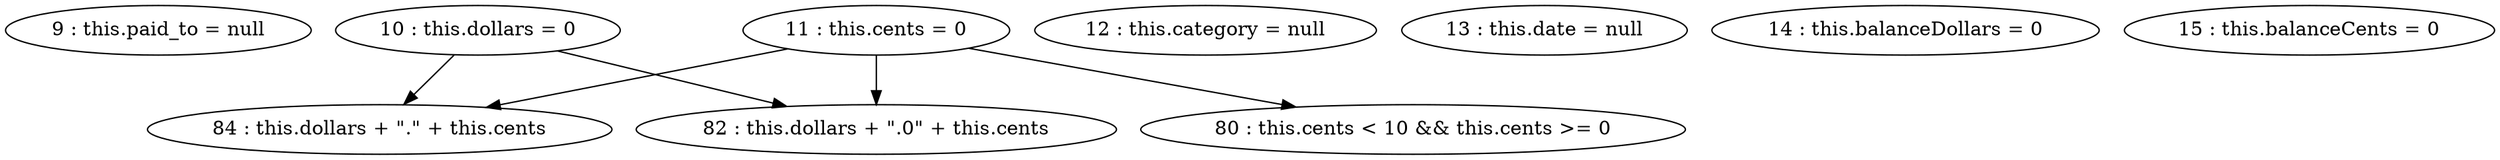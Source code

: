 digraph G {
"9 : this.paid_to = null"
"10 : this.dollars = 0"
"10 : this.dollars = 0" -> "82 : this.dollars + \".0\" + this.cents"
"10 : this.dollars = 0" -> "84 : this.dollars + \".\" + this.cents"
"11 : this.cents = 0"
"11 : this.cents = 0" -> "82 : this.dollars + \".0\" + this.cents"
"11 : this.cents = 0" -> "80 : this.cents < 10 && this.cents >= 0"
"11 : this.cents = 0" -> "84 : this.dollars + \".\" + this.cents"
"12 : this.category = null"
"13 : this.date = null"
"14 : this.balanceDollars = 0"
"15 : this.balanceCents = 0"
"80 : this.cents < 10 && this.cents >= 0"
"82 : this.dollars + \".0\" + this.cents"
"84 : this.dollars + \".\" + this.cents"
}